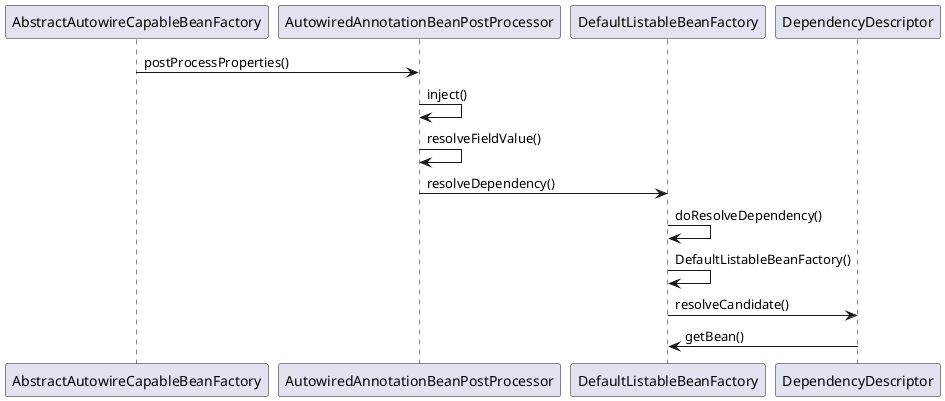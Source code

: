 @startuml

AbstractAutowireCapableBeanFactory -> AutowiredAnnotationBeanPostProcessor: postProcessProperties()
AutowiredAnnotationBeanPostProcessor -> AutowiredAnnotationBeanPostProcessor : inject()
AutowiredAnnotationBeanPostProcessor -> AutowiredAnnotationBeanPostProcessor: resolveFieldValue()
AutowiredAnnotationBeanPostProcessor -> DefaultListableBeanFactory: resolveDependency()
DefaultListableBeanFactory -> DefaultListableBeanFactory: doResolveDependency()
DefaultListableBeanFactory -> DefaultListableBeanFactory: DefaultListableBeanFactory()
DefaultListableBeanFactory -> DependencyDescriptor: resolveCandidate()
DependencyDescriptor -> DefaultListableBeanFactory: getBean()


@enduml
